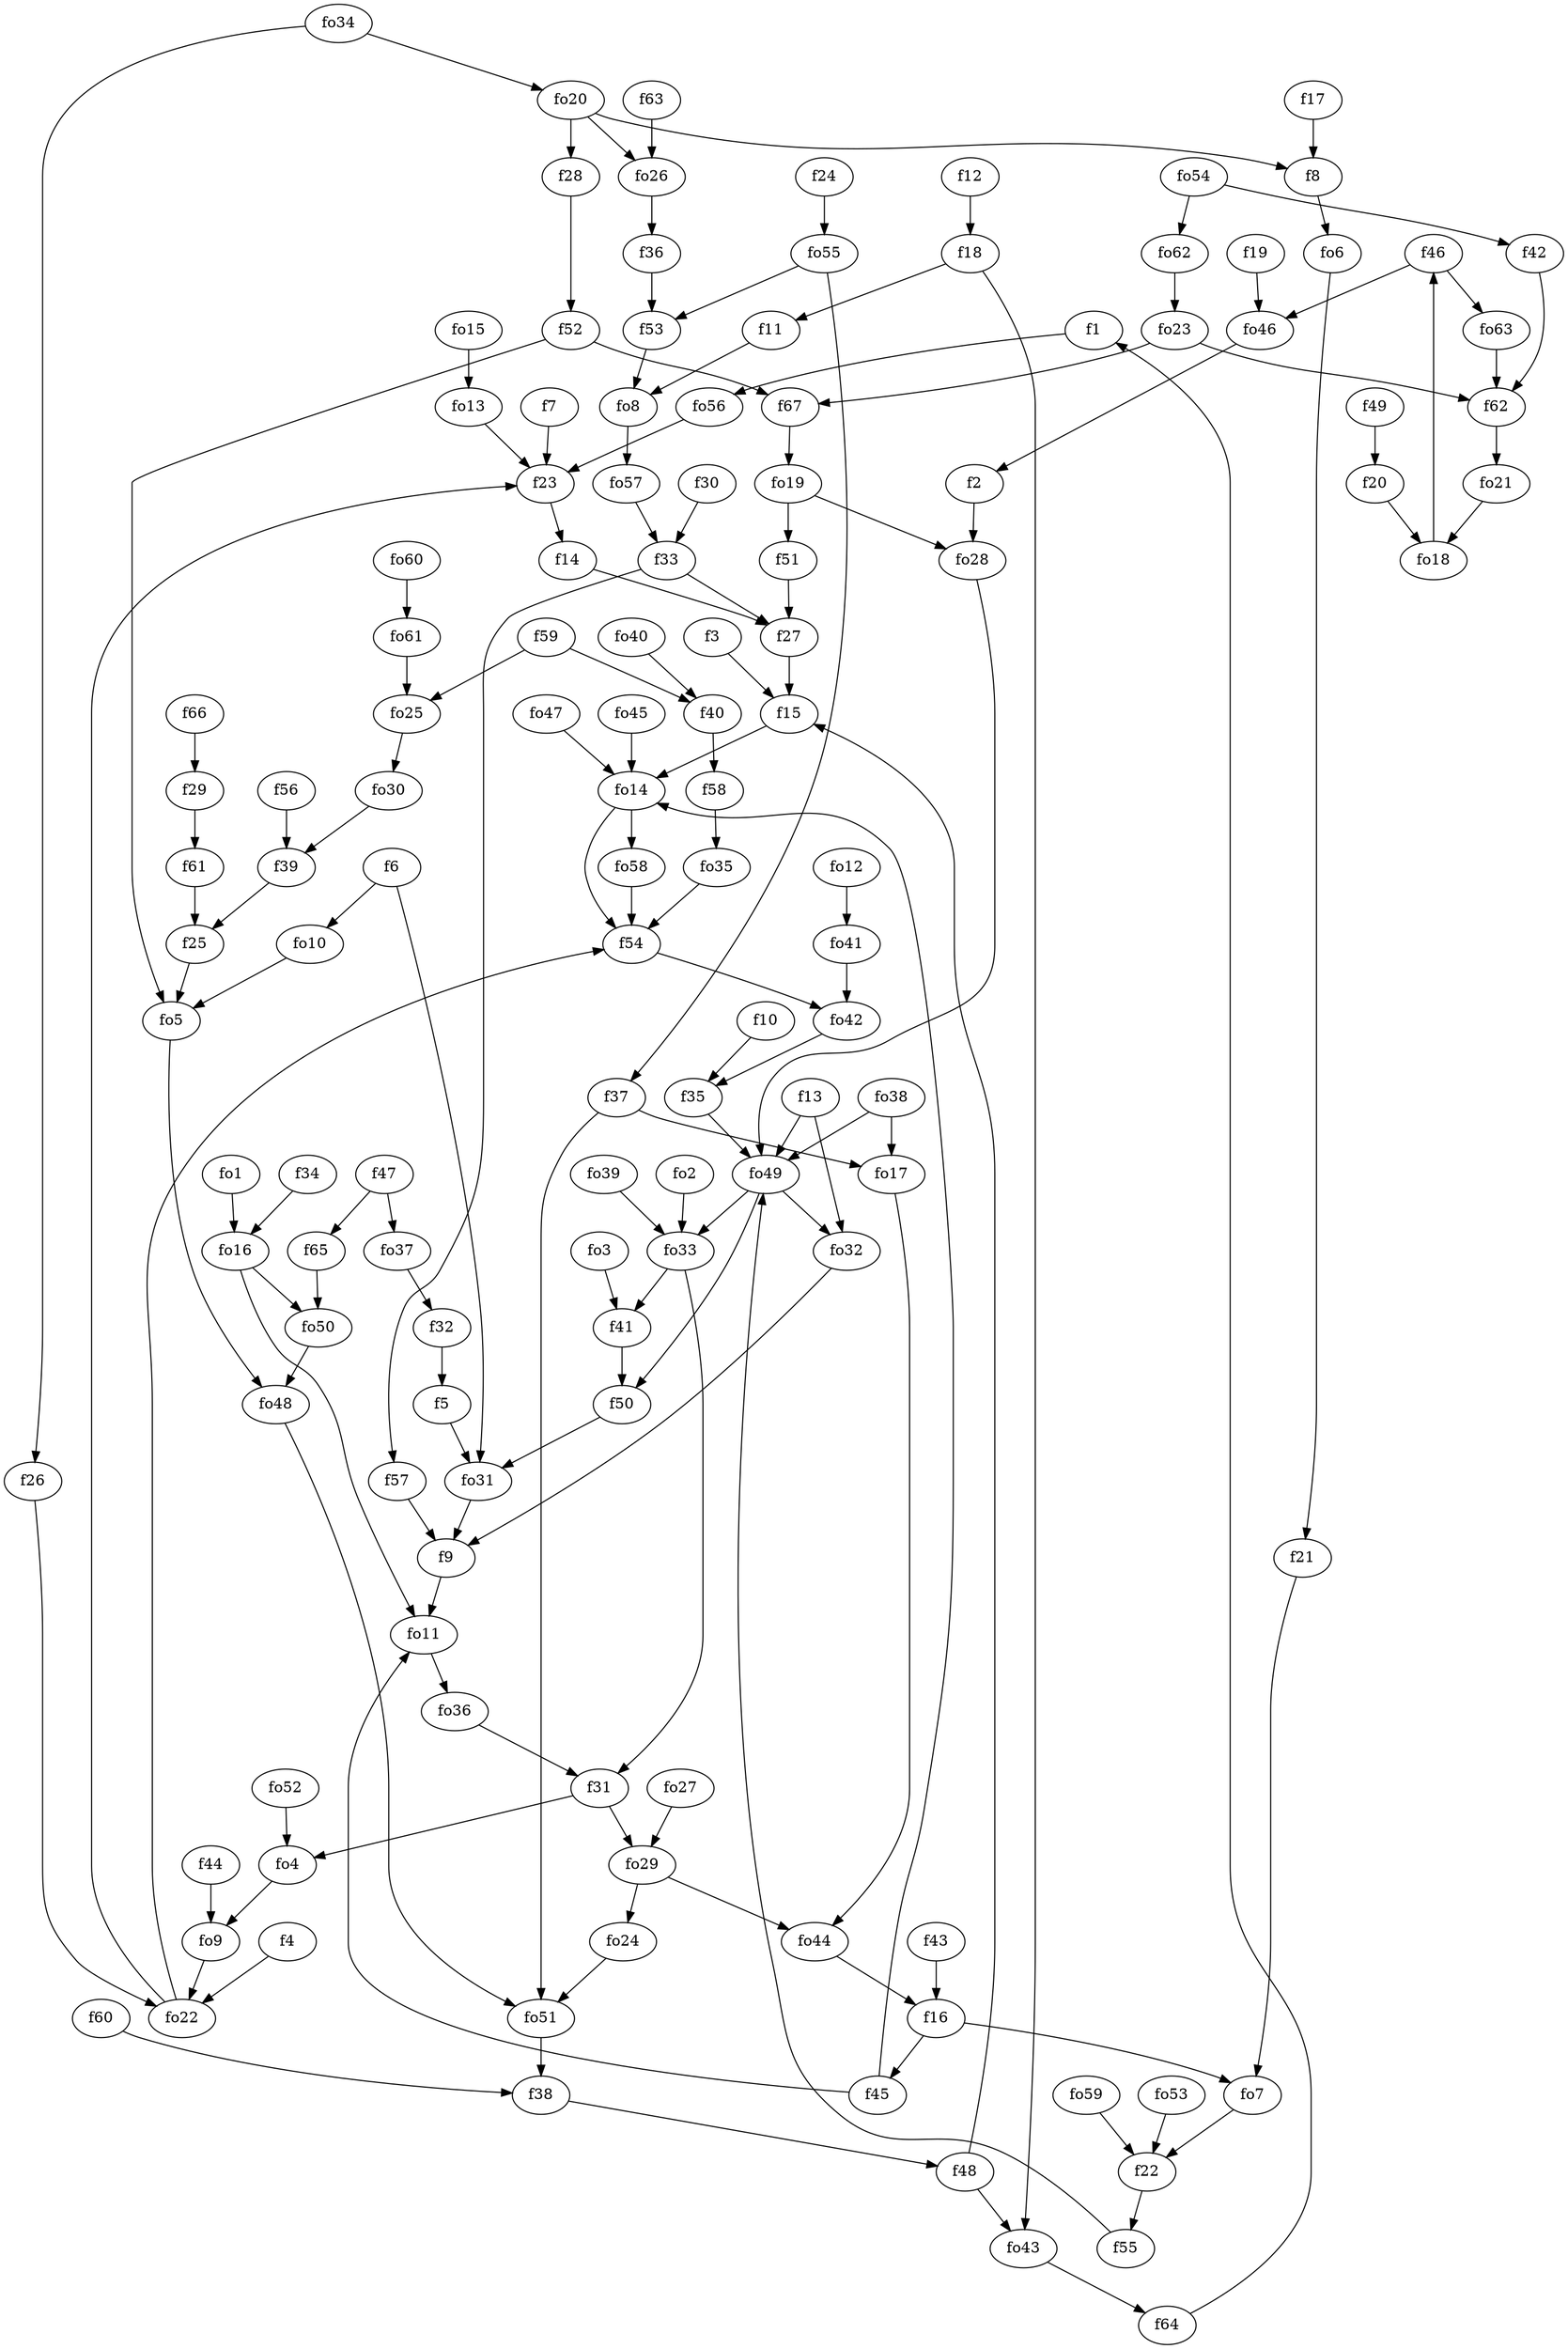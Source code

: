 strict digraph  {
f1;
f2;
f3;
f4;
f5;
f6;
f7;
f8;
f9;
f10;
f11;
f12;
f13;
f14;
f15;
f16;
f17;
f18;
f19;
f20;
f21;
f22;
f23;
f24;
f25;
f26;
f27;
f28;
f29;
f30;
f31;
f32;
f33;
f34;
f35;
f36;
f37;
f38;
f39;
f40;
f41;
f42;
f43;
f44;
f45;
f46;
f47;
f48;
f49;
f50;
f51;
f52;
f53;
f54;
f55;
f56;
f57;
f58;
f59;
f60;
f61;
f62;
f63;
f64;
f65;
f66;
f67;
fo1;
fo2;
fo3;
fo4;
fo5;
fo6;
fo7;
fo8;
fo9;
fo10;
fo11;
fo12;
fo13;
fo14;
fo15;
fo16;
fo17;
fo18;
fo19;
fo20;
fo21;
fo22;
fo23;
fo24;
fo25;
fo26;
fo27;
fo28;
fo29;
fo30;
fo31;
fo32;
fo33;
fo34;
fo35;
fo36;
fo37;
fo38;
fo39;
fo40;
fo41;
fo42;
fo43;
fo44;
fo45;
fo46;
fo47;
fo48;
fo49;
fo50;
fo51;
fo52;
fo53;
fo54;
fo55;
fo56;
fo57;
fo58;
fo59;
fo60;
fo61;
fo62;
fo63;
f1 -> fo56  [weight=2];
f2 -> fo28  [weight=2];
f3 -> f15  [weight=2];
f4 -> fo22  [weight=2];
f5 -> fo31  [weight=2];
f6 -> fo31  [weight=2];
f6 -> fo10  [weight=2];
f7 -> f23  [weight=2];
f8 -> fo6  [weight=2];
f9 -> fo11  [weight=2];
f10 -> f35  [weight=2];
f11 -> fo8  [weight=2];
f12 -> f18  [weight=2];
f13 -> fo32  [weight=2];
f13 -> fo49  [weight=2];
f14 -> f27  [weight=2];
f15 -> fo14  [weight=2];
f16 -> fo7  [weight=2];
f16 -> f45  [weight=2];
f17 -> f8  [weight=2];
f18 -> fo43  [weight=2];
f18 -> f11  [weight=2];
f19 -> fo46  [weight=2];
f20 -> fo18  [weight=2];
f21 -> fo7  [weight=2];
f22 -> f55  [weight=2];
f23 -> f14  [weight=2];
f24 -> fo55  [weight=2];
f25 -> fo5  [weight=2];
f26 -> fo22  [weight=2];
f27 -> f15  [weight=2];
f28 -> f52  [weight=2];
f29 -> f61  [weight=2];
f30 -> f33  [weight=2];
f31 -> fo4  [weight=2];
f31 -> fo29  [weight=2];
f32 -> f5  [weight=2];
f33 -> f57  [weight=2];
f33 -> f27  [weight=2];
f34 -> fo16  [weight=2];
f35 -> fo49  [weight=2];
f36 -> f53  [weight=2];
f37 -> fo17  [weight=2];
f37 -> fo51  [weight=2];
f38 -> f48  [weight=2];
f39 -> f25  [weight=2];
f40 -> f58  [weight=2];
f41 -> f50  [weight=2];
f42 -> f62  [weight=2];
f43 -> f16  [weight=2];
f44 -> fo9  [weight=2];
f45 -> fo14  [weight=2];
f45 -> fo11  [weight=2];
f46 -> fo63  [weight=2];
f46 -> fo46  [weight=2];
f47 -> f65  [weight=2];
f47 -> fo37  [weight=2];
f48 -> fo43  [weight=2];
f48 -> f15  [weight=2];
f49 -> f20  [weight=2];
f50 -> fo31  [weight=2];
f51 -> f27  [weight=2];
f52 -> fo5  [weight=2];
f52 -> f67  [weight=2];
f53 -> fo8  [weight=2];
f54 -> fo42  [weight=2];
f55 -> fo49  [weight=2];
f56 -> f39  [weight=2];
f57 -> f9  [weight=2];
f58 -> fo35  [weight=2];
f59 -> f40  [weight=2];
f59 -> fo25  [weight=2];
f60 -> f38  [weight=2];
f61 -> f25  [weight=2];
f62 -> fo21  [weight=2];
f63 -> fo26  [weight=2];
f64 -> f1  [weight=2];
f65 -> fo50  [weight=2];
f66 -> f29  [weight=2];
f67 -> fo19  [weight=2];
fo1 -> fo16  [weight=2];
fo2 -> fo33  [weight=2];
fo3 -> f41  [weight=2];
fo4 -> fo9  [weight=2];
fo5 -> fo48  [weight=2];
fo6 -> f21  [weight=2];
fo7 -> f22  [weight=2];
fo8 -> fo57  [weight=2];
fo9 -> fo22  [weight=2];
fo10 -> fo5  [weight=2];
fo11 -> fo36  [weight=2];
fo12 -> fo41  [weight=2];
fo13 -> f23  [weight=2];
fo14 -> fo58  [weight=2];
fo14 -> f54  [weight=2];
fo15 -> fo13  [weight=2];
fo16 -> fo11  [weight=2];
fo16 -> fo50  [weight=2];
fo17 -> fo44  [weight=2];
fo18 -> f46  [weight=2];
fo19 -> f51  [weight=2];
fo19 -> fo28  [weight=2];
fo20 -> f28  [weight=2];
fo20 -> f8  [weight=2];
fo20 -> fo26  [weight=2];
fo21 -> fo18  [weight=2];
fo22 -> f54  [weight=2];
fo22 -> f23  [weight=2];
fo23 -> f67  [weight=2];
fo23 -> f62  [weight=2];
fo24 -> fo51  [weight=2];
fo25 -> fo30  [weight=2];
fo26 -> f36  [weight=2];
fo27 -> fo29  [weight=2];
fo28 -> fo49  [weight=2];
fo29 -> fo24  [weight=2];
fo29 -> fo44  [weight=2];
fo30 -> f39  [weight=2];
fo31 -> f9  [weight=2];
fo32 -> f9  [weight=2];
fo33 -> f41  [weight=2];
fo33 -> f31  [weight=2];
fo34 -> fo20  [weight=2];
fo34 -> f26  [weight=2];
fo35 -> f54  [weight=2];
fo36 -> f31  [weight=2];
fo37 -> f32  [weight=2];
fo38 -> fo17  [weight=2];
fo38 -> fo49  [weight=2];
fo39 -> fo33  [weight=2];
fo40 -> f40  [weight=2];
fo41 -> fo42  [weight=2];
fo42 -> f35  [weight=2];
fo43 -> f64  [weight=2];
fo44 -> f16  [weight=2];
fo45 -> fo14  [weight=2];
fo46 -> f2  [weight=2];
fo47 -> fo14  [weight=2];
fo48 -> fo51  [weight=2];
fo49 -> fo32  [weight=2];
fo49 -> fo33  [weight=2];
fo49 -> f50  [weight=2];
fo50 -> fo48  [weight=2];
fo51 -> f38  [weight=2];
fo52 -> fo4  [weight=2];
fo53 -> f22  [weight=2];
fo54 -> fo62  [weight=2];
fo54 -> f42  [weight=2];
fo55 -> f53  [weight=2];
fo55 -> f37  [weight=2];
fo56 -> f23  [weight=2];
fo57 -> f33  [weight=2];
fo58 -> f54  [weight=2];
fo59 -> f22  [weight=2];
fo60 -> fo61  [weight=2];
fo61 -> fo25  [weight=2];
fo62 -> fo23  [weight=2];
fo63 -> f62  [weight=2];
}
